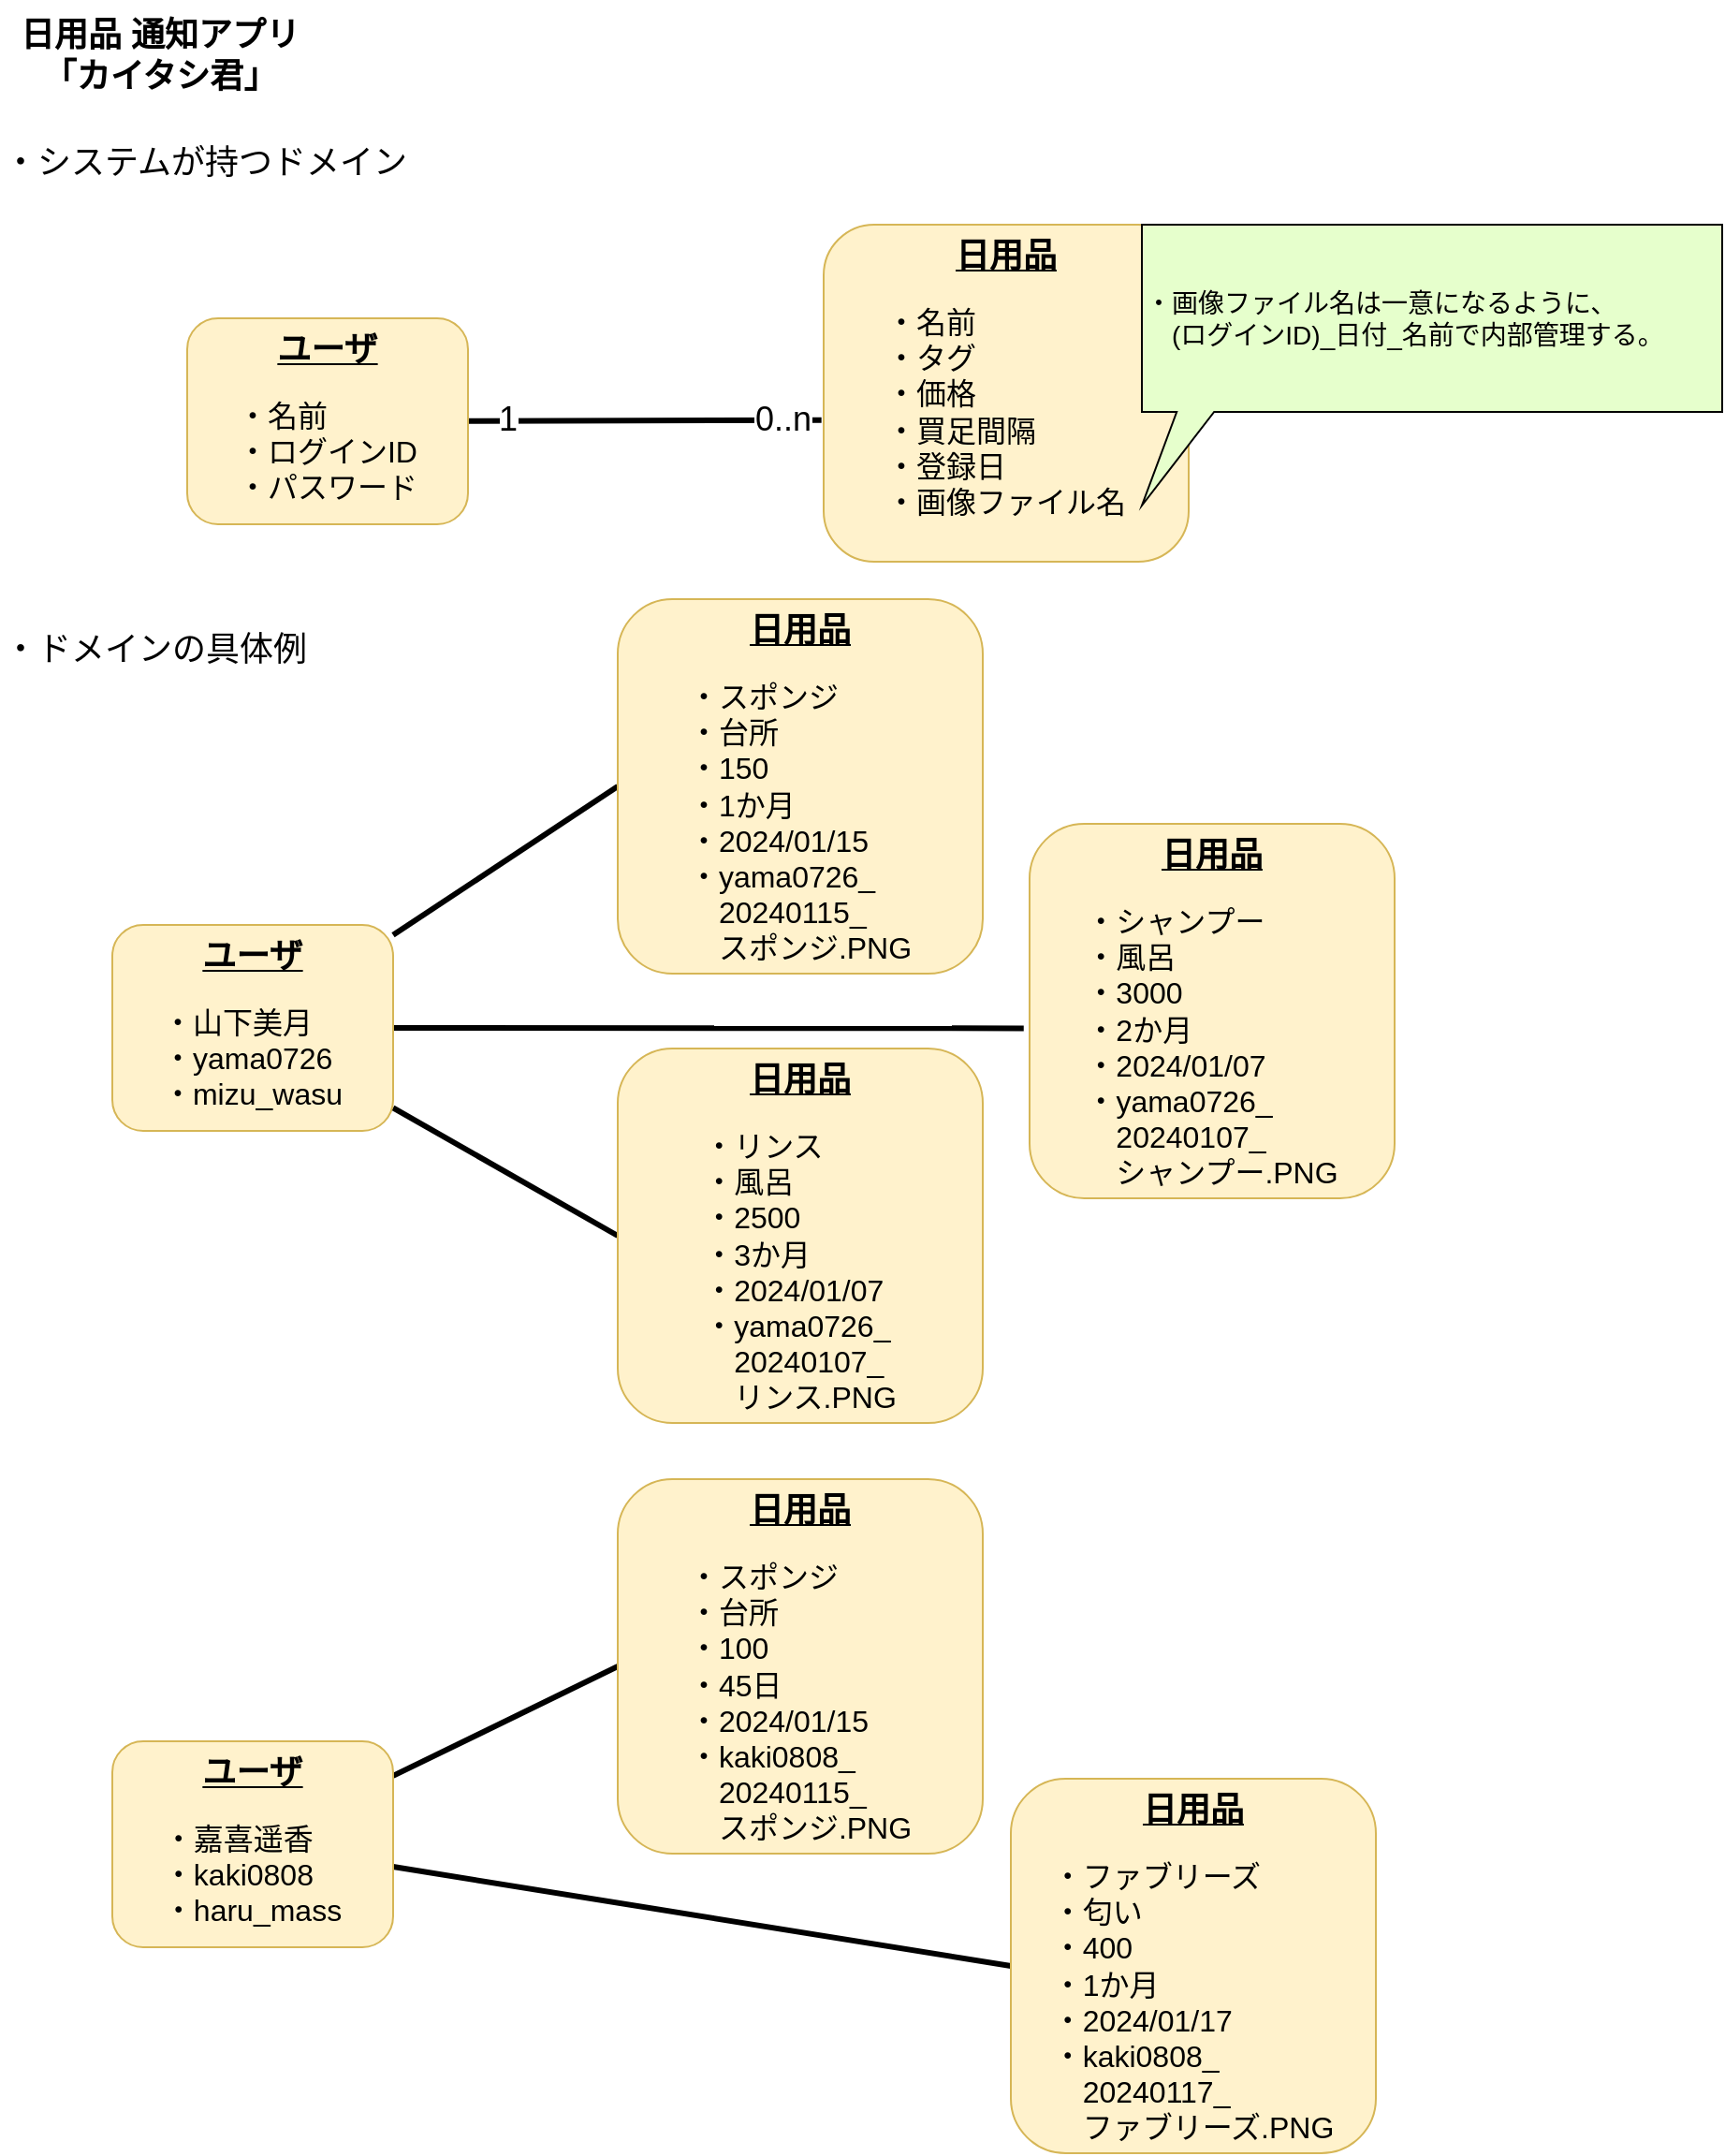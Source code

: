 <mxfile>
    <diagram id="OMvdwCEZjOE-H3HH_kMZ" name="Page-1">
        <mxGraphModel dx="1179" dy="654" grid="1" gridSize="10" guides="1" tooltips="1" connect="1" arrows="1" fold="1" page="1" pageScale="1" pageWidth="850" pageHeight="1100" math="0" shadow="0">
            <root>
                <mxCell id="0"/>
                <mxCell id="1" parent="0"/>
                <mxCell id="2" value="&lt;b&gt;&lt;font style=&quot;font-size: 18px;&quot;&gt;日用品 通知アプリ&lt;br&gt;「カイタシ君」&lt;/font&gt;&lt;/b&gt;" style="text;html=1;align=center;verticalAlign=middle;resizable=0;points=[];autosize=1;strokeColor=none;fillColor=none;" vertex="1" parent="1">
                    <mxGeometry x="20" y="10" width="170" height="60" as="geometry"/>
                </mxCell>
                <mxCell id="3" value="&lt;font style=&quot;font-size: 18px;&quot;&gt;・システムが持つドメイン&lt;/font&gt;" style="text;html=1;strokeColor=none;fillColor=none;align=left;verticalAlign=middle;whiteSpace=wrap;rounded=0;fontSize=24;" vertex="1" parent="1">
                    <mxGeometry x="20" y="80" width="295" height="30" as="geometry"/>
                </mxCell>
                <mxCell id="4" value="&lt;span style=&quot;font-size: 18px;&quot;&gt;&lt;b&gt;&lt;u&gt;日用品&lt;/u&gt;&lt;/b&gt;&lt;/span&gt;&lt;br&gt;&lt;br&gt;&lt;div style=&quot;text-align: left;&quot;&gt;&lt;span style=&quot;font-size: 16px; background-color: initial;&quot;&gt;・名前&lt;/span&gt;&lt;/div&gt;&lt;div style=&quot;text-align: left;&quot;&gt;&lt;span style=&quot;font-size: 16px; background-color: initial;&quot;&gt;・タグ&lt;/span&gt;&lt;/div&gt;&lt;div style=&quot;text-align: left;&quot;&gt;&lt;span style=&quot;background-color: initial; font-size: 16px;&quot;&gt;・価格&lt;/span&gt;&lt;/div&gt;&lt;div style=&quot;text-align: left;&quot;&gt;&lt;span style=&quot;font-size: 16px; background-color: initial;&quot;&gt;・買足間隔&lt;/span&gt;&lt;/div&gt;&lt;div style=&quot;text-align: left;&quot;&gt;&lt;span style=&quot;font-size: 16px;&quot;&gt;・登録日&lt;/span&gt;&lt;/div&gt;&lt;div style=&quot;text-align: left;&quot;&gt;&lt;span style=&quot;font-size: 16px; background-color: initial;&quot;&gt;・画像ファイル名&lt;/span&gt;&lt;/div&gt;" style="rounded=1;whiteSpace=wrap;html=1;fillColor=#fff2cc;strokeColor=#d6b656;verticalAlign=top;align=center;" vertex="1" parent="1">
                    <mxGeometry x="460" y="130" width="195" height="180" as="geometry"/>
                </mxCell>
                <mxCell id="6" style="edgeStyle=none;html=1;entryX=-0.006;entryY=0.58;entryDx=0;entryDy=0;entryPerimeter=0;fontSize=18;endArrow=none;endFill=0;strokeWidth=3;" edge="1" parent="1" source="5" target="4">
                    <mxGeometry relative="1" as="geometry"/>
                </mxCell>
                <mxCell id="8" value="1" style="edgeLabel;html=1;align=center;verticalAlign=middle;resizable=0;points=[];fontSize=18;" vertex="1" connectable="0" parent="6">
                    <mxGeometry x="-0.776" y="1" relative="1" as="geometry">
                        <mxPoint as="offset"/>
                    </mxGeometry>
                </mxCell>
                <mxCell id="9" value="0..n" style="edgeLabel;html=1;align=center;verticalAlign=middle;resizable=0;points=[];fontSize=18;" vertex="1" connectable="0" parent="6">
                    <mxGeometry x="0.794" y="-1" relative="1" as="geometry">
                        <mxPoint x="-2" y="-2" as="offset"/>
                    </mxGeometry>
                </mxCell>
                <mxCell id="5" value="&lt;span style=&quot;font-size: 18px;&quot;&gt;&lt;b&gt;&lt;u&gt;ユーザ&lt;/u&gt;&lt;/b&gt;&lt;/span&gt;&lt;br&gt;&lt;br&gt;&lt;div style=&quot;text-align: left;&quot;&gt;&lt;span style=&quot;font-size: 16px; background-color: initial;&quot;&gt;・名前&lt;/span&gt;&lt;/div&gt;&lt;div style=&quot;text-align: left;&quot;&gt;&lt;span style=&quot;font-size: 16px; background-color: initial;&quot;&gt;・ログインID&lt;/span&gt;&lt;/div&gt;&lt;div style=&quot;text-align: left;&quot;&gt;&lt;span style=&quot;background-color: initial; font-size: 16px;&quot;&gt;・パスワード&lt;/span&gt;&lt;/div&gt;" style="rounded=1;whiteSpace=wrap;html=1;fillColor=#fff2cc;strokeColor=#d6b656;verticalAlign=top;align=center;" vertex="1" parent="1">
                    <mxGeometry x="120" y="180" width="150" height="110" as="geometry"/>
                </mxCell>
                <mxCell id="10" value="&lt;font style=&quot;font-size: 18px;&quot;&gt;・ドメインの具体例&lt;/font&gt;" style="text;html=1;strokeColor=none;fillColor=none;align=left;verticalAlign=middle;whiteSpace=wrap;rounded=0;fontSize=24;" vertex="1" parent="1">
                    <mxGeometry x="20" y="340" width="295" height="30" as="geometry"/>
                </mxCell>
                <mxCell id="16" style="edgeStyle=none;html=1;entryX=0;entryY=0.5;entryDx=0;entryDy=0;strokeWidth=3;fontSize=18;endArrow=none;endFill=0;" edge="1" parent="1" source="11" target="13">
                    <mxGeometry relative="1" as="geometry"/>
                </mxCell>
                <mxCell id="17" style="edgeStyle=none;html=1;entryX=-0.016;entryY=0.546;entryDx=0;entryDy=0;entryPerimeter=0;strokeWidth=3;fontSize=18;endArrow=none;endFill=0;" edge="1" parent="1" source="11" target="14">
                    <mxGeometry relative="1" as="geometry"/>
                </mxCell>
                <mxCell id="18" style="edgeStyle=none;html=1;entryX=0;entryY=0.5;entryDx=0;entryDy=0;strokeWidth=3;fontSize=18;endArrow=none;endFill=0;" edge="1" parent="1" source="11" target="15">
                    <mxGeometry relative="1" as="geometry"/>
                </mxCell>
                <mxCell id="11" value="&lt;span style=&quot;font-size: 18px;&quot;&gt;&lt;b&gt;&lt;u&gt;ユーザ&lt;/u&gt;&lt;/b&gt;&lt;/span&gt;&lt;br&gt;&lt;br&gt;&lt;div style=&quot;text-align: left;&quot;&gt;&lt;span style=&quot;font-size: 16px; background-color: initial;&quot;&gt;・山下美月&lt;/span&gt;&lt;/div&gt;&lt;div style=&quot;text-align: left;&quot;&gt;&lt;span style=&quot;font-size: 16px; background-color: initial;&quot;&gt;・yama0726&lt;/span&gt;&lt;/div&gt;&lt;div style=&quot;text-align: left;&quot;&gt;&lt;span style=&quot;background-color: initial; font-size: 16px;&quot;&gt;・mizu_wasu&lt;/span&gt;&lt;/div&gt;" style="rounded=1;whiteSpace=wrap;html=1;fillColor=#fff2cc;strokeColor=#d6b656;verticalAlign=top;align=center;" vertex="1" parent="1">
                    <mxGeometry x="80" y="504" width="150" height="110" as="geometry"/>
                </mxCell>
                <mxCell id="22" style="edgeStyle=none;html=1;entryX=0;entryY=0.5;entryDx=0;entryDy=0;strokeWidth=3;fontSize=18;endArrow=none;endFill=0;" edge="1" parent="1" source="12" target="21">
                    <mxGeometry relative="1" as="geometry"/>
                </mxCell>
                <mxCell id="24" style="edgeStyle=none;html=1;entryX=0;entryY=0.5;entryDx=0;entryDy=0;strokeWidth=3;fontSize=18;endArrow=none;endFill=0;" edge="1" parent="1" source="12" target="23">
                    <mxGeometry relative="1" as="geometry"/>
                </mxCell>
                <mxCell id="12" value="&lt;span style=&quot;font-size: 18px;&quot;&gt;&lt;b&gt;&lt;u&gt;ユーザ&lt;/u&gt;&lt;/b&gt;&lt;/span&gt;&lt;br&gt;&lt;br&gt;&lt;div style=&quot;text-align: left;&quot;&gt;&lt;span style=&quot;font-size: 16px; background-color: initial;&quot;&gt;・嘉喜遥香&lt;/span&gt;&lt;/div&gt;&lt;div style=&quot;text-align: left;&quot;&gt;&lt;span style=&quot;font-size: 16px; background-color: initial;&quot;&gt;・kaki0808&lt;/span&gt;&lt;/div&gt;&lt;div style=&quot;text-align: left;&quot;&gt;&lt;span style=&quot;background-color: initial; font-size: 16px;&quot;&gt;・haru_mass&lt;/span&gt;&lt;/div&gt;" style="rounded=1;whiteSpace=wrap;html=1;fillColor=#fff2cc;strokeColor=#d6b656;verticalAlign=top;align=center;" vertex="1" parent="1">
                    <mxGeometry x="80" y="940" width="150" height="110" as="geometry"/>
                </mxCell>
                <mxCell id="13" value="&lt;span style=&quot;font-size: 18px;&quot;&gt;&lt;b&gt;&lt;u&gt;日用品&lt;/u&gt;&lt;/b&gt;&lt;/span&gt;&lt;br&gt;&lt;br&gt;&lt;div style=&quot;text-align: left;&quot;&gt;&lt;span style=&quot;font-size: 16px; background-color: initial;&quot;&gt;・スポンジ&lt;/span&gt;&lt;/div&gt;&lt;div style=&quot;text-align: left;&quot;&gt;&lt;span style=&quot;font-size: 16px; background-color: initial;&quot;&gt;・台所&lt;/span&gt;&lt;/div&gt;&lt;div style=&quot;text-align: left;&quot;&gt;&lt;span style=&quot;background-color: initial; font-size: 16px;&quot;&gt;・150&lt;/span&gt;&lt;/div&gt;&lt;div style=&quot;text-align: left;&quot;&gt;&lt;span style=&quot;font-size: 16px; background-color: initial;&quot;&gt;・1か月&lt;/span&gt;&lt;/div&gt;&lt;div style=&quot;text-align: left;&quot;&gt;&lt;span style=&quot;font-size: 16px; background-color: initial;&quot;&gt;・2024/01/15&lt;/span&gt;&lt;/div&gt;&lt;div style=&quot;text-align: left;&quot;&gt;&lt;span style=&quot;font-size: 16px; background-color: initial;&quot;&gt;・yama0726_&lt;/span&gt;&lt;/div&gt;&lt;div style=&quot;text-align: left;&quot;&gt;&lt;span style=&quot;font-size: 16px; background-color: initial;&quot;&gt;　20240115_&lt;/span&gt;&lt;/div&gt;&lt;div style=&quot;text-align: left;&quot;&gt;&lt;span style=&quot;font-size: 16px; background-color: initial;&quot;&gt;　スポンジ.PNG&lt;/span&gt;&lt;/div&gt;" style="rounded=1;whiteSpace=wrap;html=1;fillColor=#fff2cc;strokeColor=#d6b656;verticalAlign=top;align=center;" vertex="1" parent="1">
                    <mxGeometry x="350" y="330" width="195" height="200" as="geometry"/>
                </mxCell>
                <mxCell id="14" value="&lt;span style=&quot;font-size: 18px;&quot;&gt;&lt;b&gt;&lt;u&gt;日用品&lt;/u&gt;&lt;/b&gt;&lt;/span&gt;&lt;br&gt;&lt;br&gt;&lt;div style=&quot;text-align: left;&quot;&gt;&lt;span style=&quot;font-size: 16px; background-color: initial;&quot;&gt;・シャンプー&lt;/span&gt;&lt;/div&gt;&lt;div style=&quot;text-align: left;&quot;&gt;&lt;span style=&quot;font-size: 16px; background-color: initial;&quot;&gt;・風呂&lt;/span&gt;&lt;/div&gt;&lt;div style=&quot;text-align: left;&quot;&gt;&lt;span style=&quot;background-color: initial; font-size: 16px;&quot;&gt;・3000&lt;/span&gt;&lt;/div&gt;&lt;div style=&quot;text-align: left;&quot;&gt;&lt;span style=&quot;font-size: 16px; background-color: initial;&quot;&gt;・2か月&lt;/span&gt;&lt;/div&gt;&lt;div style=&quot;text-align: left;&quot;&gt;&lt;span style=&quot;font-size: 16px; background-color: initial;&quot;&gt;・2024/01/07&lt;/span&gt;&lt;/div&gt;&lt;div style=&quot;text-align: left;&quot;&gt;&lt;span style=&quot;font-size: 16px; background-color: initial;&quot;&gt;・&lt;/span&gt;&lt;span style=&quot;background-color: initial; font-size: 16px;&quot;&gt;yama0726_&lt;/span&gt;&lt;/div&gt;&lt;div style=&quot;text-align: left;&quot;&gt;&lt;span style=&quot;background-color: initial; font-size: 16px;&quot;&gt;　20240107_&lt;/span&gt;&lt;/div&gt;&lt;div style=&quot;border-color: var(--border-color); text-align: left;&quot;&gt;&lt;span style=&quot;border-color: var(--border-color); font-size: 16px; background-color: initial;&quot;&gt;　シャンプー.PNG&lt;/span&gt;&lt;/div&gt;" style="rounded=1;whiteSpace=wrap;html=1;fillColor=#fff2cc;strokeColor=#d6b656;verticalAlign=top;align=center;" vertex="1" parent="1">
                    <mxGeometry x="570" y="450" width="195" height="200" as="geometry"/>
                </mxCell>
                <mxCell id="15" value="&lt;span style=&quot;font-size: 18px;&quot;&gt;&lt;b&gt;&lt;u&gt;日用品&lt;/u&gt;&lt;/b&gt;&lt;/span&gt;&lt;br&gt;&lt;br&gt;&lt;div style=&quot;text-align: left;&quot;&gt;&lt;span style=&quot;font-size: 16px; background-color: initial;&quot;&gt;・リンス&lt;/span&gt;&lt;/div&gt;&lt;div style=&quot;text-align: left;&quot;&gt;&lt;span style=&quot;background-color: initial; font-size: 16px;&quot;&gt;・風呂&lt;/span&gt;&lt;/div&gt;&lt;div style=&quot;text-align: left;&quot;&gt;&lt;span style=&quot;background-color: initial; font-size: 16px;&quot;&gt;・2500&lt;/span&gt;&lt;/div&gt;&lt;div style=&quot;text-align: left;&quot;&gt;&lt;span style=&quot;font-size: 16px; background-color: initial;&quot;&gt;・3か月&lt;/span&gt;&lt;/div&gt;&lt;div style=&quot;text-align: left;&quot;&gt;&lt;span style=&quot;font-size: 16px; background-color: initial;&quot;&gt;・2024/01/07&lt;/span&gt;&lt;/div&gt;&lt;div style=&quot;text-align: left;&quot;&gt;&lt;span style=&quot;font-size: 16px; background-color: initial;&quot;&gt;・&lt;/span&gt;&lt;span style=&quot;background-color: initial; font-size: 16px;&quot;&gt;yama0726_&lt;/span&gt;&lt;/div&gt;&lt;div style=&quot;border-color: var(--border-color); text-align: left;&quot;&gt;&lt;span style=&quot;border-color: var(--border-color); background-color: initial; font-size: 16px;&quot;&gt;　20240107_&lt;/span&gt;&lt;/div&gt;&lt;div style=&quot;border-color: var(--border-color); text-align: left;&quot;&gt;&lt;span style=&quot;border-color: var(--border-color); font-size: 16px; background-color: initial;&quot;&gt;　リンス.PNG&lt;/span&gt;&lt;/div&gt;" style="rounded=1;whiteSpace=wrap;html=1;fillColor=#fff2cc;strokeColor=#d6b656;verticalAlign=top;align=center;" vertex="1" parent="1">
                    <mxGeometry x="350" y="570" width="195" height="200" as="geometry"/>
                </mxCell>
                <mxCell id="20" value="・画像ファイル名は一意になるように、&lt;br&gt;　(ログインID)_日付_名前で内部管理する。" style="shape=callout;whiteSpace=wrap;html=1;perimeter=calloutPerimeter;strokeColor=#000000;fontSize=14;fillColor=#E6FFCC;position2=0;align=left;size=50;position=0.06;" vertex="1" parent="1">
                    <mxGeometry x="630" y="130" width="310" height="150" as="geometry"/>
                </mxCell>
                <mxCell id="21" value="&lt;span style=&quot;font-size: 18px;&quot;&gt;&lt;b&gt;&lt;u&gt;日用品&lt;/u&gt;&lt;/b&gt;&lt;/span&gt;&lt;br&gt;&lt;br&gt;&lt;div style=&quot;text-align: left;&quot;&gt;&lt;span style=&quot;font-size: 16px; background-color: initial;&quot;&gt;・スポンジ&lt;/span&gt;&lt;/div&gt;&lt;div style=&quot;text-align: left;&quot;&gt;&lt;span style=&quot;font-size: 16px; background-color: initial;&quot;&gt;・台所&lt;/span&gt;&lt;/div&gt;&lt;div style=&quot;text-align: left;&quot;&gt;&lt;span style=&quot;background-color: initial; font-size: 16px;&quot;&gt;・100&lt;/span&gt;&lt;/div&gt;&lt;div style=&quot;text-align: left;&quot;&gt;&lt;span style=&quot;font-size: 16px; background-color: initial;&quot;&gt;・45日&lt;/span&gt;&lt;/div&gt;&lt;div style=&quot;text-align: left;&quot;&gt;&lt;span style=&quot;font-size: 16px; background-color: initial;&quot;&gt;・2024/01/15&lt;/span&gt;&lt;/div&gt;&lt;div style=&quot;text-align: left;&quot;&gt;&lt;span style=&quot;font-size: 16px; background-color: initial;&quot;&gt;・kaki0808_&lt;/span&gt;&lt;/div&gt;&lt;div style=&quot;text-align: left;&quot;&gt;&lt;span style=&quot;font-size: 16px; background-color: initial;&quot;&gt;　20240115_&lt;/span&gt;&lt;/div&gt;&lt;div style=&quot;text-align: left;&quot;&gt;&lt;span style=&quot;font-size: 16px; background-color: initial;&quot;&gt;　スポンジ.PNG&lt;/span&gt;&lt;/div&gt;" style="rounded=1;whiteSpace=wrap;html=1;fillColor=#fff2cc;strokeColor=#d6b656;verticalAlign=top;align=center;" vertex="1" parent="1">
                    <mxGeometry x="350" y="800" width="195" height="200" as="geometry"/>
                </mxCell>
                <mxCell id="23" value="&lt;span style=&quot;font-size: 18px;&quot;&gt;&lt;b&gt;&lt;u&gt;日用品&lt;/u&gt;&lt;/b&gt;&lt;/span&gt;&lt;br&gt;&lt;br&gt;&lt;div style=&quot;text-align: left;&quot;&gt;&lt;span style=&quot;font-size: 16px; background-color: initial;&quot;&gt;・ファブリーズ&lt;/span&gt;&lt;/div&gt;&lt;div style=&quot;text-align: left;&quot;&gt;&lt;span style=&quot;font-size: 16px; background-color: initial;&quot;&gt;・匂い&lt;/span&gt;&lt;/div&gt;&lt;div style=&quot;text-align: left;&quot;&gt;&lt;span style=&quot;background-color: initial; font-size: 16px;&quot;&gt;・400&lt;/span&gt;&lt;/div&gt;&lt;div style=&quot;text-align: left;&quot;&gt;&lt;span style=&quot;font-size: 16px; background-color: initial;&quot;&gt;・1か月&lt;/span&gt;&lt;/div&gt;&lt;div style=&quot;text-align: left;&quot;&gt;&lt;span style=&quot;font-size: 16px; background-color: initial;&quot;&gt;・2024/01/17&lt;/span&gt;&lt;/div&gt;&lt;div style=&quot;text-align: left;&quot;&gt;&lt;span style=&quot;font-size: 16px; background-color: initial;&quot;&gt;・kaki0808_&lt;/span&gt;&lt;/div&gt;&lt;div style=&quot;text-align: left;&quot;&gt;&lt;span style=&quot;font-size: 16px; background-color: initial;&quot;&gt;　20240117_&lt;/span&gt;&lt;/div&gt;&lt;div style=&quot;text-align: left;&quot;&gt;&lt;span style=&quot;font-size: 16px; background-color: initial;&quot;&gt;　ファブリーズ.PNG&lt;/span&gt;&lt;/div&gt;" style="rounded=1;whiteSpace=wrap;html=1;fillColor=#fff2cc;strokeColor=#d6b656;verticalAlign=top;align=center;" vertex="1" parent="1">
                    <mxGeometry x="560" y="960" width="195" height="200" as="geometry"/>
                </mxCell>
            </root>
        </mxGraphModel>
    </diagram>
</mxfile>